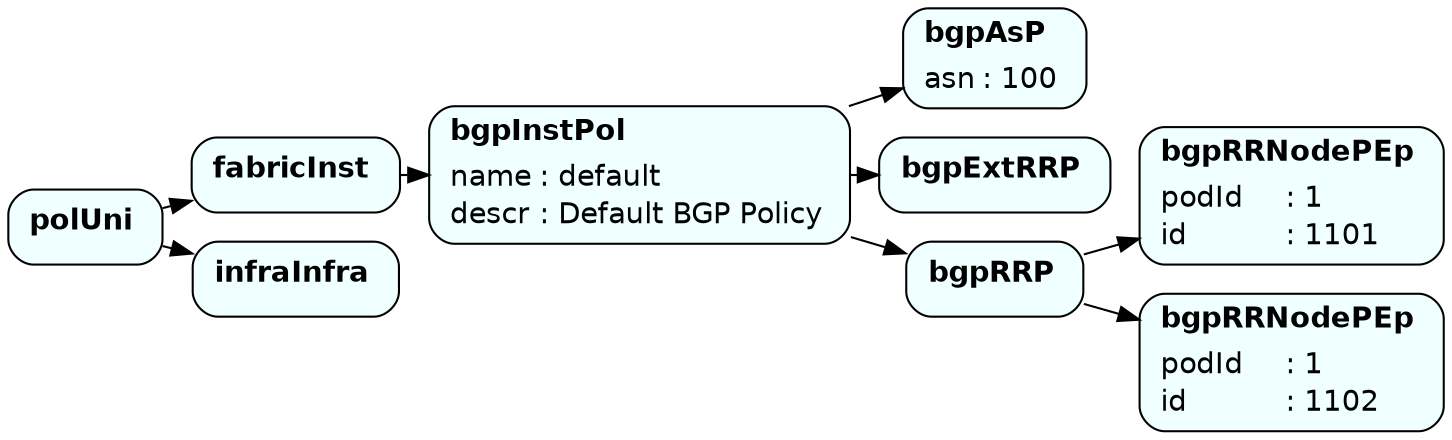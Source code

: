 // datetimePol
digraph {
	graph [bgcolor=white dpi=300 nodesep=0.2 rankdir=LR ranksep=0.2 splines=true]
	node [fillcolor=AZURE fontname=Helvetica shape=box style="rounded,filled"]
	edge [arrowsize=1]
	polUni0 [label=<<TABLE BORDER="0" CELLBORDER="0" CELLSPACING="1" CELLPADDING="1"><TR><TD ALIGN="LEFT" COLSPAN="2"><B>polUni</B></TD><TD></TD></TR><TR><TD></TD><TD></TD></TR></TABLE>>]
	polUni0 -> fabricInst1
	fabricInst1 [label=<<TABLE BORDER="0" CELLBORDER="0" CELLSPACING="1" CELLPADDING="1"><TR><TD ALIGN="LEFT" COLSPAN="2"><B>fabricInst</B></TD><TD></TD></TR><TR><TD></TD><TD></TD></TR></TABLE>>]
	fabricInst1 -> bgpInstPol1
	bgpInstPol1 [label=<<TABLE BORDER="0" CELLBORDER="0" CELLSPACING="1" CELLPADDING="1"><TR><TD ALIGN="LEFT" COLSPAN="2"><B>bgpInstPol</B></TD><TD></TD></TR><TR><TD></TD><TD></TD></TR><TR><TD ALIGN="LEFT">name</TD><TD ALIGN="LEFT">: default</TD></TR><TR><TD ALIGN="LEFT">descr</TD><TD ALIGN="LEFT">: Default BGP Policy</TD></TR></TABLE>>]
	bgpInstPol1 -> bgpAsP1
	bgpAsP1 [label=<<TABLE BORDER="0" CELLBORDER="0" CELLSPACING="1" CELLPADDING="1"><TR><TD ALIGN="LEFT" COLSPAN="2"><B>bgpAsP</B></TD><TD></TD></TR><TR><TD></TD><TD></TD></TR><TR><TD ALIGN="LEFT">asn</TD><TD ALIGN="LEFT">: 100</TD></TR></TABLE>>]
	bgpInstPol1 -> bgpExtRRP2
	bgpExtRRP2 [label=<<TABLE BORDER="0" CELLBORDER="0" CELLSPACING="1" CELLPADDING="1"><TR><TD ALIGN="LEFT" COLSPAN="2"><B>bgpExtRRP</B></TD><TD></TD></TR><TR><TD></TD><TD></TD></TR></TABLE>>]
	bgpInstPol1 -> bgpRRP3
	bgpRRP3 [label=<<TABLE BORDER="0" CELLBORDER="0" CELLSPACING="1" CELLPADDING="1"><TR><TD ALIGN="LEFT" COLSPAN="2"><B>bgpRRP</B></TD><TD></TD></TR><TR><TD></TD><TD></TD></TR></TABLE>>]
	bgpRRP3 -> bgpRRNodePEp1
	bgpRRNodePEp1 [label=<<TABLE BORDER="0" CELLBORDER="0" CELLSPACING="1" CELLPADDING="1"><TR><TD ALIGN="LEFT" COLSPAN="2"><B>bgpRRNodePEp</B></TD><TD></TD></TR><TR><TD></TD><TD></TD></TR><TR><TD ALIGN="LEFT">podId</TD><TD ALIGN="LEFT">: 1</TD></TR><TR><TD ALIGN="LEFT">id</TD><TD ALIGN="LEFT">: 1101</TD></TR></TABLE>>]
	bgpRRP3 -> bgpRRNodePEp2
	bgpRRNodePEp2 [label=<<TABLE BORDER="0" CELLBORDER="0" CELLSPACING="1" CELLPADDING="1"><TR><TD ALIGN="LEFT" COLSPAN="2"><B>bgpRRNodePEp</B></TD><TD></TD></TR><TR><TD></TD><TD></TD></TR><TR><TD ALIGN="LEFT">podId</TD><TD ALIGN="LEFT">: 1</TD></TR><TR><TD ALIGN="LEFT">id</TD><TD ALIGN="LEFT">: 1102</TD></TR></TABLE>>]
	polUni0 -> infraInfra2
	infraInfra2 [label=<<TABLE BORDER="0" CELLBORDER="0" CELLSPACING="1" CELLPADDING="1"><TR><TD ALIGN="LEFT" COLSPAN="2"><B>infraInfra</B></TD><TD></TD></TR><TR><TD></TD><TD></TD></TR></TABLE>>]
}